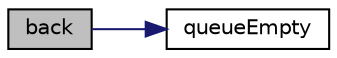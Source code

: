 digraph "back"
{
 // LATEX_PDF_SIZE
  edge [fontname="Helvetica",fontsize="10",labelfontname="Helvetica",labelfontsize="10"];
  node [fontname="Helvetica",fontsize="10",shape=record];
  rankdir="LR";
  Node1 [label="back",height=0.2,width=0.4,color="black", fillcolor="grey75", style="filled", fontcolor="black",tooltip="Returns the back element of the queue without removing it."];
  Node1 -> Node2 [color="midnightblue",fontsize="10",style="solid"];
  Node2 [label="queueEmpty",height=0.2,width=0.4,color="black", fillcolor="white", style="filled",URL="$queue_8h.html#a09bad3752432d549cae43b91669e32a7",tooltip="Checks if the queue is empty."];
}
